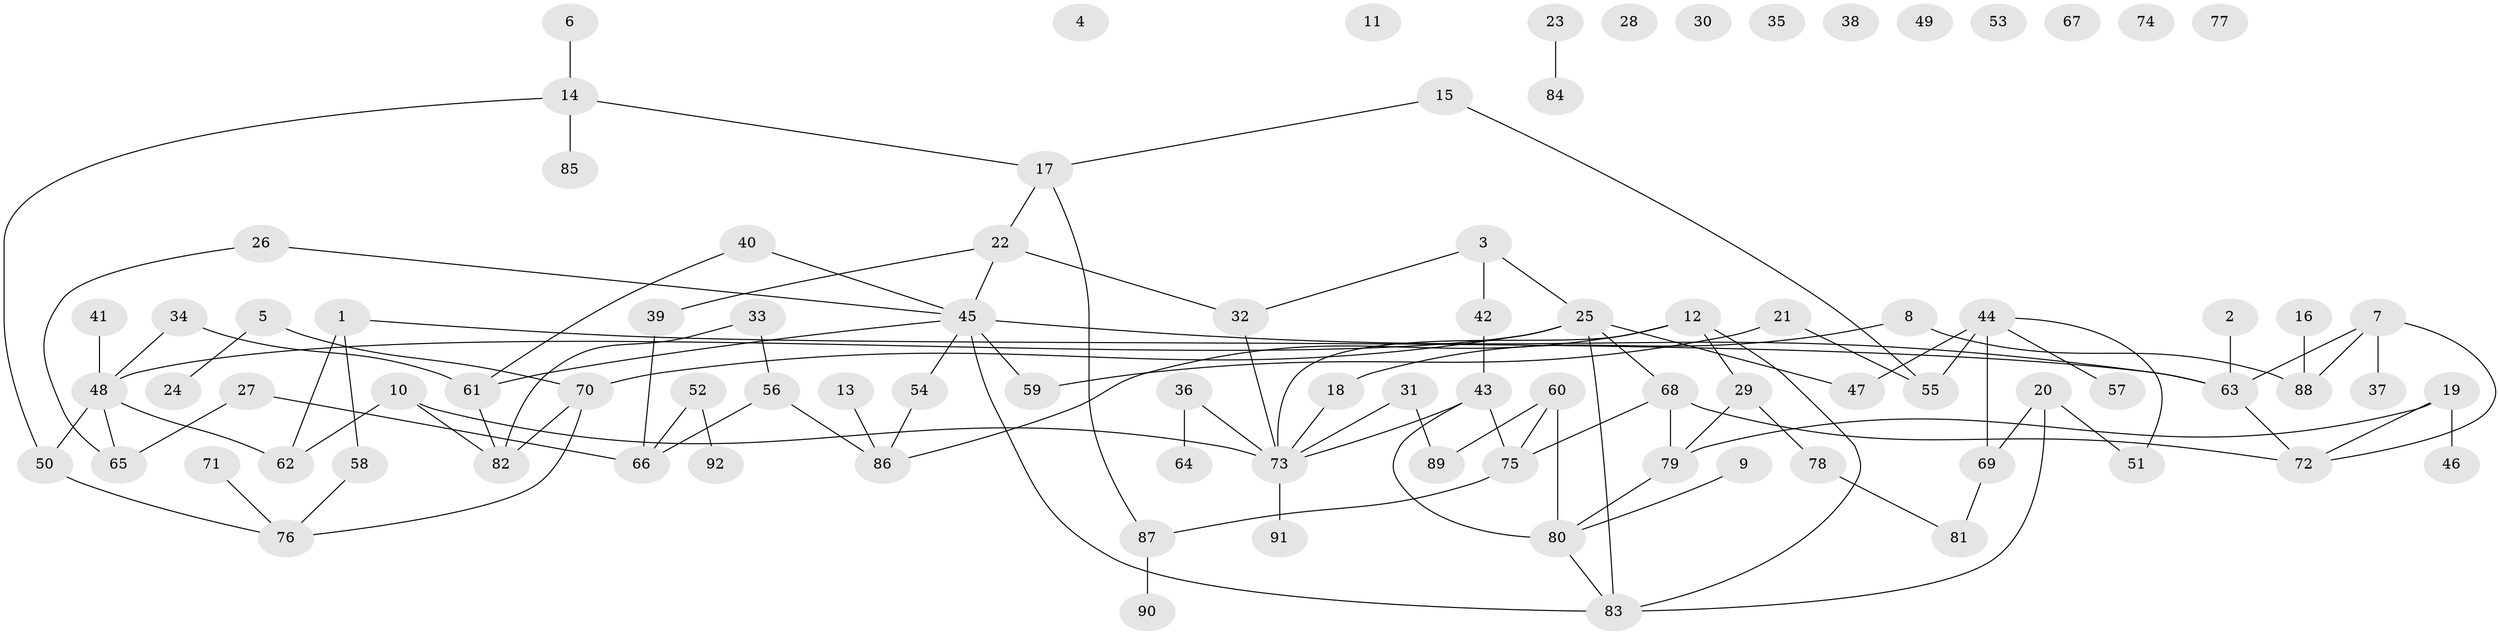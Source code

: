 // coarse degree distribution, {4: 0.1590909090909091, 3: 0.2727272727272727, 5: 0.11363636363636363, 7: 0.022727272727272728, 2: 0.20454545454545456, 6: 0.045454545454545456, 8: 0.045454545454545456, 1: 0.13636363636363635}
// Generated by graph-tools (version 1.1) at 2025/48/03/04/25 22:48:07]
// undirected, 92 vertices, 112 edges
graph export_dot {
  node [color=gray90,style=filled];
  1;
  2;
  3;
  4;
  5;
  6;
  7;
  8;
  9;
  10;
  11;
  12;
  13;
  14;
  15;
  16;
  17;
  18;
  19;
  20;
  21;
  22;
  23;
  24;
  25;
  26;
  27;
  28;
  29;
  30;
  31;
  32;
  33;
  34;
  35;
  36;
  37;
  38;
  39;
  40;
  41;
  42;
  43;
  44;
  45;
  46;
  47;
  48;
  49;
  50;
  51;
  52;
  53;
  54;
  55;
  56;
  57;
  58;
  59;
  60;
  61;
  62;
  63;
  64;
  65;
  66;
  67;
  68;
  69;
  70;
  71;
  72;
  73;
  74;
  75;
  76;
  77;
  78;
  79;
  80;
  81;
  82;
  83;
  84;
  85;
  86;
  87;
  88;
  89;
  90;
  91;
  92;
  1 -- 58;
  1 -- 62;
  1 -- 63;
  2 -- 63;
  3 -- 25;
  3 -- 32;
  3 -- 42;
  5 -- 24;
  5 -- 70;
  6 -- 14;
  7 -- 37;
  7 -- 63;
  7 -- 72;
  7 -- 88;
  8 -- 18;
  8 -- 88;
  9 -- 80;
  10 -- 62;
  10 -- 73;
  10 -- 82;
  12 -- 29;
  12 -- 73;
  12 -- 83;
  12 -- 86;
  13 -- 86;
  14 -- 17;
  14 -- 50;
  14 -- 85;
  15 -- 17;
  15 -- 55;
  16 -- 88;
  17 -- 22;
  17 -- 87;
  18 -- 73;
  19 -- 46;
  19 -- 72;
  19 -- 79;
  20 -- 51;
  20 -- 69;
  20 -- 83;
  21 -- 55;
  21 -- 59;
  22 -- 32;
  22 -- 39;
  22 -- 45;
  23 -- 84;
  25 -- 47;
  25 -- 48;
  25 -- 68;
  25 -- 70;
  25 -- 83;
  26 -- 45;
  26 -- 65;
  27 -- 65;
  27 -- 66;
  29 -- 78;
  29 -- 79;
  31 -- 73;
  31 -- 89;
  32 -- 73;
  33 -- 56;
  33 -- 82;
  34 -- 48;
  34 -- 61;
  36 -- 64;
  36 -- 73;
  39 -- 66;
  40 -- 45;
  40 -- 61;
  41 -- 48;
  42 -- 43;
  43 -- 73;
  43 -- 75;
  43 -- 80;
  44 -- 47;
  44 -- 51;
  44 -- 55;
  44 -- 57;
  44 -- 69;
  45 -- 54;
  45 -- 59;
  45 -- 61;
  45 -- 63;
  45 -- 83;
  48 -- 50;
  48 -- 62;
  48 -- 65;
  50 -- 76;
  52 -- 66;
  52 -- 92;
  54 -- 86;
  56 -- 66;
  56 -- 86;
  58 -- 76;
  60 -- 75;
  60 -- 80;
  60 -- 89;
  61 -- 82;
  63 -- 72;
  68 -- 72;
  68 -- 75;
  68 -- 79;
  69 -- 81;
  70 -- 76;
  70 -- 82;
  71 -- 76;
  73 -- 91;
  75 -- 87;
  78 -- 81;
  79 -- 80;
  80 -- 83;
  87 -- 90;
}
